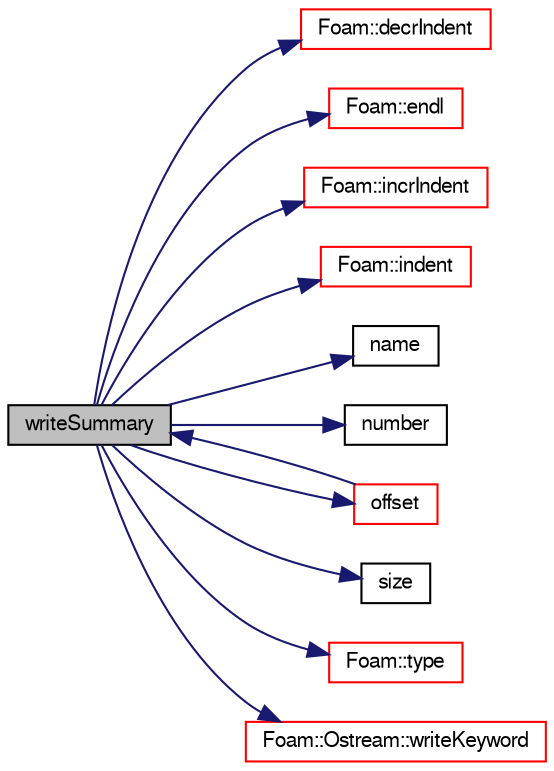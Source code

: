 digraph "writeSummary"
{
  bgcolor="transparent";
  edge [fontname="FreeSans",fontsize="10",labelfontname="FreeSans",labelfontsize="10"];
  node [fontname="FreeSans",fontsize="10",shape=record];
  rankdir="LR";
  Node781 [label="writeSummary",height=0.2,width=0.4,color="black", fillcolor="grey75", style="filled", fontcolor="black"];
  Node781 -> Node782 [color="midnightblue",fontsize="10",style="solid",fontname="FreeSans"];
  Node782 [label="Foam::decrIndent",height=0.2,width=0.4,color="red",URL="$a21124.html#a1c3a44e035fae1cd9d5a4a60a7e1c32b",tooltip="Decrement the indent level. "];
  Node781 -> Node784 [color="midnightblue",fontsize="10",style="solid",fontname="FreeSans"];
  Node784 [label="Foam::endl",height=0.2,width=0.4,color="red",URL="$a21124.html#a2db8fe02a0d3909e9351bb4275b23ce4",tooltip="Add newline and flush stream. "];
  Node781 -> Node786 [color="midnightblue",fontsize="10",style="solid",fontname="FreeSans"];
  Node786 [label="Foam::incrIndent",height=0.2,width=0.4,color="red",URL="$a21124.html#a5baff2b2334a238271b33f039e5dde5c",tooltip="Increment the indent level. "];
  Node781 -> Node796 [color="midnightblue",fontsize="10",style="solid",fontname="FreeSans"];
  Node796 [label="Foam::indent",height=0.2,width=0.4,color="red",URL="$a21124.html#ae297c57ea5b952a8bc9e4f30f7ea8701",tooltip="Indent stream. "];
  Node781 -> Node797 [color="midnightblue",fontsize="10",style="solid",fontname="FreeSans"];
  Node797 [label="name",height=0.2,width=0.4,color="black",URL="$a21306.html#a47f4f0a66d5a539e687100dc65462ced",tooltip="part name or description "];
  Node781 -> Node798 [color="midnightblue",fontsize="10",style="solid",fontname="FreeSans"];
  Node798 [label="number",height=0.2,width=0.4,color="black",URL="$a21306.html#a45d671e1a9b9332d54477b116deb01cd",tooltip="part number "];
  Node781 -> Node799 [color="midnightblue",fontsize="10",style="solid",fontname="FreeSans"];
  Node799 [label="offset",height=0.2,width=0.4,color="red",URL="$a21306.html#ac44026bbb457303e16e2c2b7137c9e68",tooltip="offset for element ids "];
  Node799 -> Node781 [color="midnightblue",fontsize="10",style="solid",fontname="FreeSans"];
  Node781 -> Node816 [color="midnightblue",fontsize="10",style="solid",fontname="FreeSans"];
  Node816 [label="size",height=0.2,width=0.4,color="black",URL="$a21306.html#a9facbf0a118d395c89884e45a5ca4e4b",tooltip="number of elements in this part "];
  Node781 -> Node809 [color="midnightblue",fontsize="10",style="solid",fontname="FreeSans"];
  Node809 [label="Foam::type",height=0.2,width=0.4,color="red",URL="$a21124.html#aec48583af672626378f501eb9fc32cd1",tooltip="Return the file type: DIRECTORY or FILE. "];
  Node781 -> Node788 [color="midnightblue",fontsize="10",style="solid",fontname="FreeSans"];
  Node788 [label="Foam::Ostream::writeKeyword",height=0.2,width=0.4,color="red",URL="$a26238.html#a3c58b2bb9174ea3c4a5fa58095d1290e",tooltip="Write the keyword followed by an appropriate indentation. "];
}

